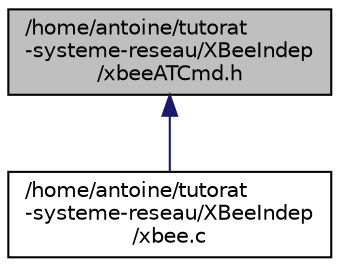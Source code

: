digraph "/home/antoine/tutorat-systeme-reseau/XBeeIndep/xbeeATCmd.h"
{
  edge [fontname="Helvetica",fontsize="10",labelfontname="Helvetica",labelfontsize="10"];
  node [fontname="Helvetica",fontsize="10",shape=record];
  Node1 [label="/home/antoine/tutorat\l-systeme-reseau/XBeeIndep\l/xbeeATCmd.h",height=0.2,width=0.4,color="black", fillcolor="grey75", style="filled", fontcolor="black"];
  Node1 -> Node2 [dir="back",color="midnightblue",fontsize="10",style="solid",fontname="Helvetica"];
  Node2 [label="/home/antoine/tutorat\l-systeme-reseau/XBeeIndep\l/xbee.c",height=0.2,width=0.4,color="black", fillcolor="white", style="filled",URL="$xbee_8c.html"];
}
